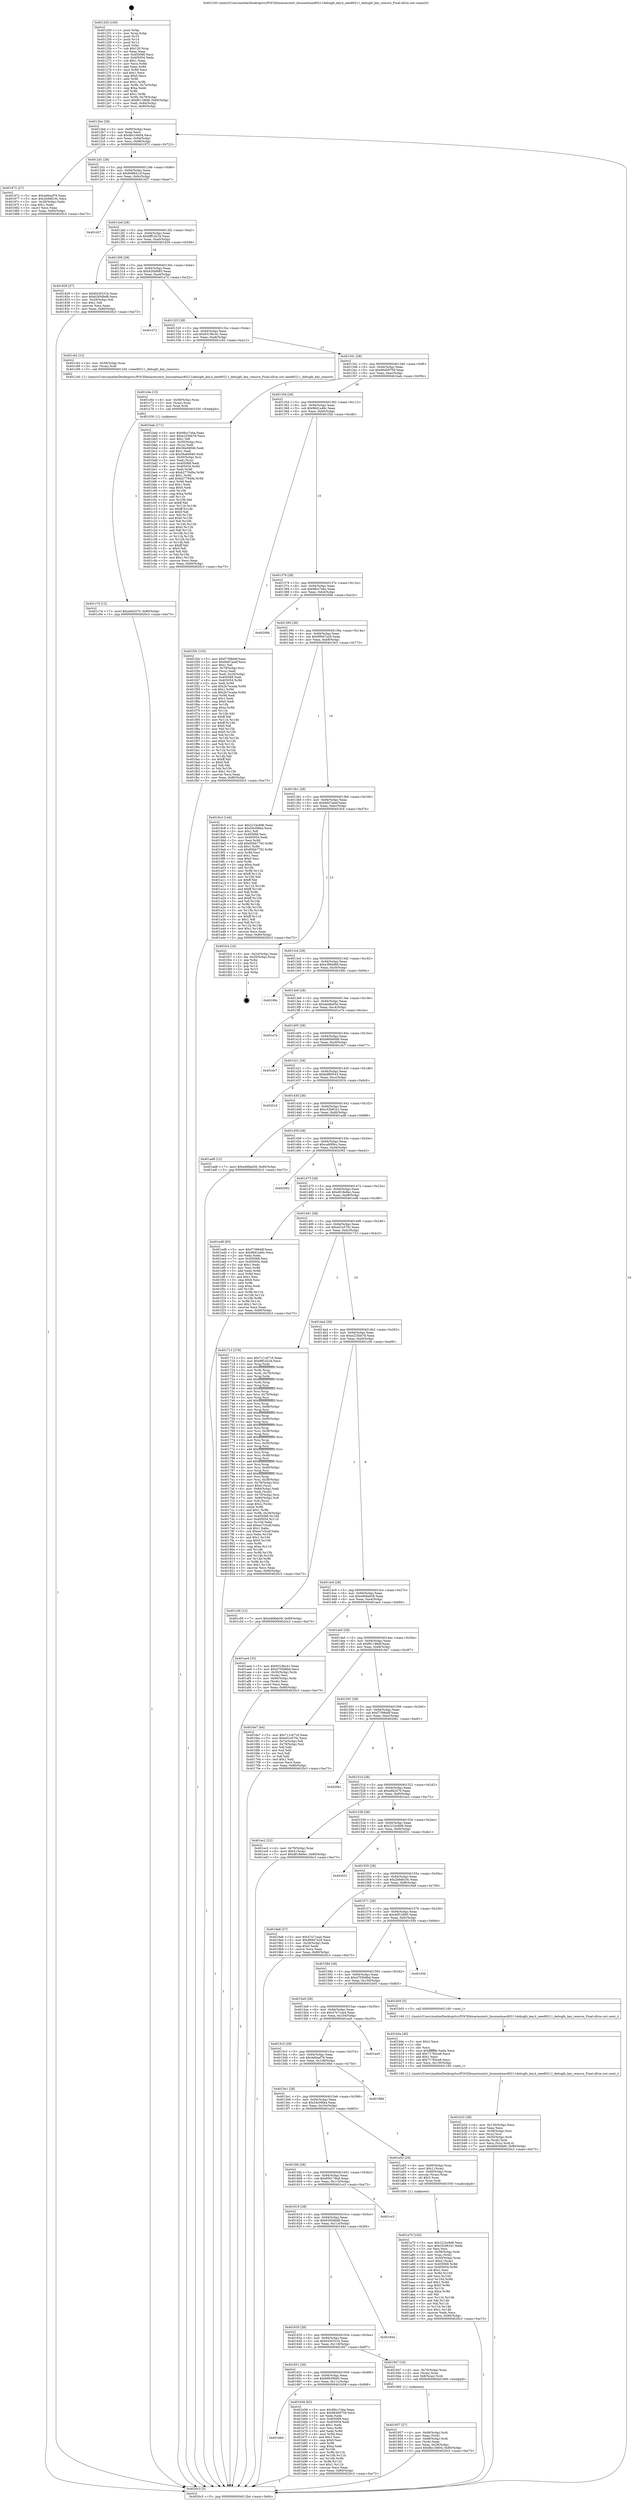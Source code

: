 digraph "0x401250" {
  label = "0x401250 (/mnt/c/Users/mathe/Desktop/tcc/POCII/binaries/extr_linuxnetmac80211debugfs_key.h_ieee80211_debugfs_key_remove_Final-ollvm.out::main(0))"
  labelloc = "t"
  node[shape=record]

  Entry [label="",width=0.3,height=0.3,shape=circle,fillcolor=black,style=filled]
  "0x4012b4" [label="{
     0x4012b4 [29]\l
     | [instrs]\l
     &nbsp;&nbsp;0x4012b4 \<+3\>: mov -0x80(%rbp),%eax\l
     &nbsp;&nbsp;0x4012b7 \<+2\>: mov %eax,%ecx\l
     &nbsp;&nbsp;0x4012b9 \<+6\>: sub $0x8bc16604,%ecx\l
     &nbsp;&nbsp;0x4012bf \<+6\>: mov %eax,-0x94(%rbp)\l
     &nbsp;&nbsp;0x4012c5 \<+6\>: mov %ecx,-0x98(%rbp)\l
     &nbsp;&nbsp;0x4012cb \<+6\>: je 0000000000401972 \<main+0x722\>\l
  }"]
  "0x401972" [label="{
     0x401972 [27]\l
     | [instrs]\l
     &nbsp;&nbsp;0x401972 \<+5\>: mov $0x4d0eaf76,%eax\l
     &nbsp;&nbsp;0x401977 \<+5\>: mov $0x2b9d619c,%ecx\l
     &nbsp;&nbsp;0x40197c \<+3\>: mov -0x28(%rbp),%edx\l
     &nbsp;&nbsp;0x40197f \<+3\>: cmp $0x1,%edx\l
     &nbsp;&nbsp;0x401982 \<+3\>: cmovl %ecx,%eax\l
     &nbsp;&nbsp;0x401985 \<+3\>: mov %eax,-0x80(%rbp)\l
     &nbsp;&nbsp;0x401988 \<+5\>: jmp 00000000004020c3 \<main+0xe73\>\l
  }"]
  "0x4012d1" [label="{
     0x4012d1 [28]\l
     | [instrs]\l
     &nbsp;&nbsp;0x4012d1 \<+5\>: jmp 00000000004012d6 \<main+0x86\>\l
     &nbsp;&nbsp;0x4012d6 \<+6\>: mov -0x94(%rbp),%eax\l
     &nbsp;&nbsp;0x4012dc \<+5\>: sub $0x8d9841cf,%eax\l
     &nbsp;&nbsp;0x4012e1 \<+6\>: mov %eax,-0x9c(%rbp)\l
     &nbsp;&nbsp;0x4012e7 \<+6\>: je 0000000000401d37 \<main+0xae7\>\l
  }"]
  Exit [label="",width=0.3,height=0.3,shape=circle,fillcolor=black,style=filled,peripheries=2]
  "0x401d37" [label="{
     0x401d37\l
  }", style=dashed]
  "0x4012ed" [label="{
     0x4012ed [28]\l
     | [instrs]\l
     &nbsp;&nbsp;0x4012ed \<+5\>: jmp 00000000004012f2 \<main+0xa2\>\l
     &nbsp;&nbsp;0x4012f2 \<+6\>: mov -0x94(%rbp),%eax\l
     &nbsp;&nbsp;0x4012f8 \<+5\>: sub $0x8ff1d234,%eax\l
     &nbsp;&nbsp;0x4012fd \<+6\>: mov %eax,-0xa0(%rbp)\l
     &nbsp;&nbsp;0x401303 \<+6\>: je 0000000000401829 \<main+0x5d9\>\l
  }"]
  "0x401c7d" [label="{
     0x401c7d [12]\l
     | [instrs]\l
     &nbsp;&nbsp;0x401c7d \<+7\>: movl $0xa9d2470,-0x80(%rbp)\l
     &nbsp;&nbsp;0x401c84 \<+5\>: jmp 00000000004020c3 \<main+0xe73\>\l
  }"]
  "0x401829" [label="{
     0x401829 [27]\l
     | [instrs]\l
     &nbsp;&nbsp;0x401829 \<+5\>: mov $0x6430331b,%eax\l
     &nbsp;&nbsp;0x40182e \<+5\>: mov $0x6285dbd8,%ecx\l
     &nbsp;&nbsp;0x401833 \<+3\>: mov -0x29(%rbp),%dl\l
     &nbsp;&nbsp;0x401836 \<+3\>: test $0x1,%dl\l
     &nbsp;&nbsp;0x401839 \<+3\>: cmovne %ecx,%eax\l
     &nbsp;&nbsp;0x40183c \<+3\>: mov %eax,-0x80(%rbp)\l
     &nbsp;&nbsp;0x40183f \<+5\>: jmp 00000000004020c3 \<main+0xe73\>\l
  }"]
  "0x401309" [label="{
     0x401309 [28]\l
     | [instrs]\l
     &nbsp;&nbsp;0x401309 \<+5\>: jmp 000000000040130e \<main+0xbe\>\l
     &nbsp;&nbsp;0x40130e \<+6\>: mov -0x94(%rbp),%eax\l
     &nbsp;&nbsp;0x401314 \<+5\>: sub $0x920bf685,%eax\l
     &nbsp;&nbsp;0x401319 \<+6\>: mov %eax,-0xa4(%rbp)\l
     &nbsp;&nbsp;0x40131f \<+6\>: je 0000000000401e72 \<main+0xc22\>\l
  }"]
  "0x401c6e" [label="{
     0x401c6e [15]\l
     | [instrs]\l
     &nbsp;&nbsp;0x401c6e \<+4\>: mov -0x58(%rbp),%rax\l
     &nbsp;&nbsp;0x401c72 \<+3\>: mov (%rax),%rax\l
     &nbsp;&nbsp;0x401c75 \<+3\>: mov %rax,%rdi\l
     &nbsp;&nbsp;0x401c78 \<+5\>: call 0000000000401030 \<free@plt\>\l
     | [calls]\l
     &nbsp;&nbsp;0x401030 \{1\} (unknown)\l
  }"]
  "0x401e72" [label="{
     0x401e72\l
  }", style=dashed]
  "0x401325" [label="{
     0x401325 [28]\l
     | [instrs]\l
     &nbsp;&nbsp;0x401325 \<+5\>: jmp 000000000040132a \<main+0xda\>\l
     &nbsp;&nbsp;0x40132a \<+6\>: mov -0x94(%rbp),%eax\l
     &nbsp;&nbsp;0x401330 \<+5\>: sub $0x9319bc41,%eax\l
     &nbsp;&nbsp;0x401335 \<+6\>: mov %eax,-0xa8(%rbp)\l
     &nbsp;&nbsp;0x40133b \<+6\>: je 0000000000401c62 \<main+0xa12\>\l
  }"]
  "0x40166d" [label="{
     0x40166d\l
  }", style=dashed]
  "0x401c62" [label="{
     0x401c62 [12]\l
     | [instrs]\l
     &nbsp;&nbsp;0x401c62 \<+4\>: mov -0x58(%rbp),%rax\l
     &nbsp;&nbsp;0x401c66 \<+3\>: mov (%rax),%rdi\l
     &nbsp;&nbsp;0x401c69 \<+5\>: call 0000000000401240 \<ieee80211_debugfs_key_remove\>\l
     | [calls]\l
     &nbsp;&nbsp;0x401240 \{1\} (/mnt/c/Users/mathe/Desktop/tcc/POCII/binaries/extr_linuxnetmac80211debugfs_key.h_ieee80211_debugfs_key_remove_Final-ollvm.out::ieee80211_debugfs_key_remove)\l
  }"]
  "0x401341" [label="{
     0x401341 [28]\l
     | [instrs]\l
     &nbsp;&nbsp;0x401341 \<+5\>: jmp 0000000000401346 \<main+0xf6\>\l
     &nbsp;&nbsp;0x401346 \<+6\>: mov -0x94(%rbp),%eax\l
     &nbsp;&nbsp;0x40134c \<+5\>: sub $0x96409759,%eax\l
     &nbsp;&nbsp;0x401351 \<+6\>: mov %eax,-0xac(%rbp)\l
     &nbsp;&nbsp;0x401357 \<+6\>: je 0000000000401bab \<main+0x95b\>\l
  }"]
  "0x401b58" [label="{
     0x401b58 [83]\l
     | [instrs]\l
     &nbsp;&nbsp;0x401b58 \<+5\>: mov $0x98cc7eba,%eax\l
     &nbsp;&nbsp;0x401b5d \<+5\>: mov $0x96409759,%ecx\l
     &nbsp;&nbsp;0x401b62 \<+2\>: xor %edx,%edx\l
     &nbsp;&nbsp;0x401b64 \<+7\>: mov 0x405068,%esi\l
     &nbsp;&nbsp;0x401b6b \<+7\>: mov 0x405054,%edi\l
     &nbsp;&nbsp;0x401b72 \<+3\>: sub $0x1,%edx\l
     &nbsp;&nbsp;0x401b75 \<+3\>: mov %esi,%r8d\l
     &nbsp;&nbsp;0x401b78 \<+3\>: add %edx,%r8d\l
     &nbsp;&nbsp;0x401b7b \<+4\>: imul %r8d,%esi\l
     &nbsp;&nbsp;0x401b7f \<+3\>: and $0x1,%esi\l
     &nbsp;&nbsp;0x401b82 \<+3\>: cmp $0x0,%esi\l
     &nbsp;&nbsp;0x401b85 \<+4\>: sete %r9b\l
     &nbsp;&nbsp;0x401b89 \<+3\>: cmp $0xa,%edi\l
     &nbsp;&nbsp;0x401b8c \<+4\>: setl %r10b\l
     &nbsp;&nbsp;0x401b90 \<+3\>: mov %r9b,%r11b\l
     &nbsp;&nbsp;0x401b93 \<+3\>: and %r10b,%r11b\l
     &nbsp;&nbsp;0x401b96 \<+3\>: xor %r10b,%r9b\l
     &nbsp;&nbsp;0x401b99 \<+3\>: or %r9b,%r11b\l
     &nbsp;&nbsp;0x401b9c \<+4\>: test $0x1,%r11b\l
     &nbsp;&nbsp;0x401ba0 \<+3\>: cmovne %ecx,%eax\l
     &nbsp;&nbsp;0x401ba3 \<+3\>: mov %eax,-0x80(%rbp)\l
     &nbsp;&nbsp;0x401ba6 \<+5\>: jmp 00000000004020c3 \<main+0xe73\>\l
  }"]
  "0x401bab" [label="{
     0x401bab [171]\l
     | [instrs]\l
     &nbsp;&nbsp;0x401bab \<+5\>: mov $0x98cc7eba,%eax\l
     &nbsp;&nbsp;0x401bb0 \<+5\>: mov $0xe225bb78,%ecx\l
     &nbsp;&nbsp;0x401bb5 \<+2\>: mov $0x1,%dl\l
     &nbsp;&nbsp;0x401bb7 \<+4\>: mov -0x50(%rbp),%rsi\l
     &nbsp;&nbsp;0x401bbb \<+2\>: mov (%rsi),%edi\l
     &nbsp;&nbsp;0x401bbd \<+6\>: add $0x36a94946,%edi\l
     &nbsp;&nbsp;0x401bc3 \<+3\>: add $0x1,%edi\l
     &nbsp;&nbsp;0x401bc6 \<+6\>: sub $0x36a94946,%edi\l
     &nbsp;&nbsp;0x401bcc \<+4\>: mov -0x50(%rbp),%rsi\l
     &nbsp;&nbsp;0x401bd0 \<+2\>: mov %edi,(%rsi)\l
     &nbsp;&nbsp;0x401bd2 \<+7\>: mov 0x405068,%edi\l
     &nbsp;&nbsp;0x401bd9 \<+8\>: mov 0x405054,%r8d\l
     &nbsp;&nbsp;0x401be1 \<+3\>: mov %edi,%r9d\l
     &nbsp;&nbsp;0x401be4 \<+7\>: sub $0xb277849a,%r9d\l
     &nbsp;&nbsp;0x401beb \<+4\>: sub $0x1,%r9d\l
     &nbsp;&nbsp;0x401bef \<+7\>: add $0xb277849a,%r9d\l
     &nbsp;&nbsp;0x401bf6 \<+4\>: imul %r9d,%edi\l
     &nbsp;&nbsp;0x401bfa \<+3\>: and $0x1,%edi\l
     &nbsp;&nbsp;0x401bfd \<+3\>: cmp $0x0,%edi\l
     &nbsp;&nbsp;0x401c00 \<+4\>: sete %r10b\l
     &nbsp;&nbsp;0x401c04 \<+4\>: cmp $0xa,%r8d\l
     &nbsp;&nbsp;0x401c08 \<+4\>: setl %r11b\l
     &nbsp;&nbsp;0x401c0c \<+3\>: mov %r10b,%bl\l
     &nbsp;&nbsp;0x401c0f \<+3\>: xor $0xff,%bl\l
     &nbsp;&nbsp;0x401c12 \<+3\>: mov %r11b,%r14b\l
     &nbsp;&nbsp;0x401c15 \<+4\>: xor $0xff,%r14b\l
     &nbsp;&nbsp;0x401c19 \<+3\>: xor $0x0,%dl\l
     &nbsp;&nbsp;0x401c1c \<+3\>: mov %bl,%r15b\l
     &nbsp;&nbsp;0x401c1f \<+4\>: and $0x0,%r15b\l
     &nbsp;&nbsp;0x401c23 \<+3\>: and %dl,%r10b\l
     &nbsp;&nbsp;0x401c26 \<+3\>: mov %r14b,%r12b\l
     &nbsp;&nbsp;0x401c29 \<+4\>: and $0x0,%r12b\l
     &nbsp;&nbsp;0x401c2d \<+3\>: and %dl,%r11b\l
     &nbsp;&nbsp;0x401c30 \<+3\>: or %r10b,%r15b\l
     &nbsp;&nbsp;0x401c33 \<+3\>: or %r11b,%r12b\l
     &nbsp;&nbsp;0x401c36 \<+3\>: xor %r12b,%r15b\l
     &nbsp;&nbsp;0x401c39 \<+3\>: or %r14b,%bl\l
     &nbsp;&nbsp;0x401c3c \<+3\>: xor $0xff,%bl\l
     &nbsp;&nbsp;0x401c3f \<+3\>: or $0x0,%dl\l
     &nbsp;&nbsp;0x401c42 \<+2\>: and %dl,%bl\l
     &nbsp;&nbsp;0x401c44 \<+3\>: or %bl,%r15b\l
     &nbsp;&nbsp;0x401c47 \<+4\>: test $0x1,%r15b\l
     &nbsp;&nbsp;0x401c4b \<+3\>: cmovne %ecx,%eax\l
     &nbsp;&nbsp;0x401c4e \<+3\>: mov %eax,-0x80(%rbp)\l
     &nbsp;&nbsp;0x401c51 \<+5\>: jmp 00000000004020c3 \<main+0xe73\>\l
  }"]
  "0x40135d" [label="{
     0x40135d [28]\l
     | [instrs]\l
     &nbsp;&nbsp;0x40135d \<+5\>: jmp 0000000000401362 \<main+0x112\>\l
     &nbsp;&nbsp;0x401362 \<+6\>: mov -0x94(%rbp),%eax\l
     &nbsp;&nbsp;0x401368 \<+5\>: sub $0x96d1a46c,%eax\l
     &nbsp;&nbsp;0x40136d \<+6\>: mov %eax,-0xb0(%rbp)\l
     &nbsp;&nbsp;0x401373 \<+6\>: je 0000000000401f2b \<main+0xcdb\>\l
  }"]
  "0x401b32" [label="{
     0x401b32 [38]\l
     | [instrs]\l
     &nbsp;&nbsp;0x401b32 \<+6\>: mov -0x130(%rbp),%ecx\l
     &nbsp;&nbsp;0x401b38 \<+3\>: imul %eax,%ecx\l
     &nbsp;&nbsp;0x401b3b \<+4\>: mov -0x58(%rbp),%rsi\l
     &nbsp;&nbsp;0x401b3f \<+3\>: mov (%rsi),%rsi\l
     &nbsp;&nbsp;0x401b42 \<+4\>: mov -0x50(%rbp),%rdi\l
     &nbsp;&nbsp;0x401b46 \<+3\>: movslq (%rdi),%rdi\l
     &nbsp;&nbsp;0x401b49 \<+3\>: mov %ecx,(%rsi,%rdi,4)\l
     &nbsp;&nbsp;0x401b4c \<+7\>: movl $0x666306d0,-0x80(%rbp)\l
     &nbsp;&nbsp;0x401b53 \<+5\>: jmp 00000000004020c3 \<main+0xe73\>\l
  }"]
  "0x401f2b" [label="{
     0x401f2b [153]\l
     | [instrs]\l
     &nbsp;&nbsp;0x401f2b \<+5\>: mov $0xf7398ddf,%eax\l
     &nbsp;&nbsp;0x401f30 \<+5\>: mov $0x9dd7aeef,%ecx\l
     &nbsp;&nbsp;0x401f35 \<+2\>: mov $0x1,%dl\l
     &nbsp;&nbsp;0x401f37 \<+4\>: mov -0x78(%rbp),%rsi\l
     &nbsp;&nbsp;0x401f3b \<+2\>: mov (%rsi),%edi\l
     &nbsp;&nbsp;0x401f3d \<+3\>: mov %edi,-0x24(%rbp)\l
     &nbsp;&nbsp;0x401f40 \<+7\>: mov 0x405068,%edi\l
     &nbsp;&nbsp;0x401f47 \<+8\>: mov 0x405054,%r8d\l
     &nbsp;&nbsp;0x401f4f \<+3\>: mov %edi,%r9d\l
     &nbsp;&nbsp;0x401f52 \<+7\>: add $0x2b7ecada,%r9d\l
     &nbsp;&nbsp;0x401f59 \<+4\>: sub $0x1,%r9d\l
     &nbsp;&nbsp;0x401f5d \<+7\>: sub $0x2b7ecada,%r9d\l
     &nbsp;&nbsp;0x401f64 \<+4\>: imul %r9d,%edi\l
     &nbsp;&nbsp;0x401f68 \<+3\>: and $0x1,%edi\l
     &nbsp;&nbsp;0x401f6b \<+3\>: cmp $0x0,%edi\l
     &nbsp;&nbsp;0x401f6e \<+4\>: sete %r10b\l
     &nbsp;&nbsp;0x401f72 \<+4\>: cmp $0xa,%r8d\l
     &nbsp;&nbsp;0x401f76 \<+4\>: setl %r11b\l
     &nbsp;&nbsp;0x401f7a \<+3\>: mov %r10b,%bl\l
     &nbsp;&nbsp;0x401f7d \<+3\>: xor $0xff,%bl\l
     &nbsp;&nbsp;0x401f80 \<+3\>: mov %r11b,%r14b\l
     &nbsp;&nbsp;0x401f83 \<+4\>: xor $0xff,%r14b\l
     &nbsp;&nbsp;0x401f87 \<+3\>: xor $0x0,%dl\l
     &nbsp;&nbsp;0x401f8a \<+3\>: mov %bl,%r15b\l
     &nbsp;&nbsp;0x401f8d \<+4\>: and $0x0,%r15b\l
     &nbsp;&nbsp;0x401f91 \<+3\>: and %dl,%r10b\l
     &nbsp;&nbsp;0x401f94 \<+3\>: mov %r14b,%r12b\l
     &nbsp;&nbsp;0x401f97 \<+4\>: and $0x0,%r12b\l
     &nbsp;&nbsp;0x401f9b \<+3\>: and %dl,%r11b\l
     &nbsp;&nbsp;0x401f9e \<+3\>: or %r10b,%r15b\l
     &nbsp;&nbsp;0x401fa1 \<+3\>: or %r11b,%r12b\l
     &nbsp;&nbsp;0x401fa4 \<+3\>: xor %r12b,%r15b\l
     &nbsp;&nbsp;0x401fa7 \<+3\>: or %r14b,%bl\l
     &nbsp;&nbsp;0x401faa \<+3\>: xor $0xff,%bl\l
     &nbsp;&nbsp;0x401fad \<+3\>: or $0x0,%dl\l
     &nbsp;&nbsp;0x401fb0 \<+2\>: and %dl,%bl\l
     &nbsp;&nbsp;0x401fb2 \<+3\>: or %bl,%r15b\l
     &nbsp;&nbsp;0x401fb5 \<+4\>: test $0x1,%r15b\l
     &nbsp;&nbsp;0x401fb9 \<+3\>: cmovne %ecx,%eax\l
     &nbsp;&nbsp;0x401fbc \<+3\>: mov %eax,-0x80(%rbp)\l
     &nbsp;&nbsp;0x401fbf \<+5\>: jmp 00000000004020c3 \<main+0xe73\>\l
  }"]
  "0x401379" [label="{
     0x401379 [28]\l
     | [instrs]\l
     &nbsp;&nbsp;0x401379 \<+5\>: jmp 000000000040137e \<main+0x12e\>\l
     &nbsp;&nbsp;0x40137e \<+6\>: mov -0x94(%rbp),%eax\l
     &nbsp;&nbsp;0x401384 \<+5\>: sub $0x98cc7eba,%eax\l
     &nbsp;&nbsp;0x401389 \<+6\>: mov %eax,-0xb4(%rbp)\l
     &nbsp;&nbsp;0x40138f \<+6\>: je 000000000040206b \<main+0xe1b\>\l
  }"]
  "0x401b0a" [label="{
     0x401b0a [40]\l
     | [instrs]\l
     &nbsp;&nbsp;0x401b0a \<+5\>: mov $0x2,%ecx\l
     &nbsp;&nbsp;0x401b0f \<+1\>: cltd\l
     &nbsp;&nbsp;0x401b10 \<+2\>: idiv %ecx\l
     &nbsp;&nbsp;0x401b12 \<+6\>: imul $0xfffffffe,%edx,%ecx\l
     &nbsp;&nbsp;0x401b18 \<+6\>: add $0x71783ce8,%ecx\l
     &nbsp;&nbsp;0x401b1e \<+3\>: add $0x1,%ecx\l
     &nbsp;&nbsp;0x401b21 \<+6\>: sub $0x71783ce8,%ecx\l
     &nbsp;&nbsp;0x401b27 \<+6\>: mov %ecx,-0x130(%rbp)\l
     &nbsp;&nbsp;0x401b2d \<+5\>: call 0000000000401160 \<next_i\>\l
     | [calls]\l
     &nbsp;&nbsp;0x401160 \{1\} (/mnt/c/Users/mathe/Desktop/tcc/POCII/binaries/extr_linuxnetmac80211debugfs_key.h_ieee80211_debugfs_key_remove_Final-ollvm.out::next_i)\l
  }"]
  "0x40206b" [label="{
     0x40206b\l
  }", style=dashed]
  "0x401395" [label="{
     0x401395 [28]\l
     | [instrs]\l
     &nbsp;&nbsp;0x401395 \<+5\>: jmp 000000000040139a \<main+0x14a\>\l
     &nbsp;&nbsp;0x40139a \<+6\>: mov -0x94(%rbp),%eax\l
     &nbsp;&nbsp;0x4013a0 \<+5\>: sub $0x99947a29,%eax\l
     &nbsp;&nbsp;0x4013a5 \<+6\>: mov %eax,-0xb8(%rbp)\l
     &nbsp;&nbsp;0x4013ab \<+6\>: je 00000000004019c3 \<main+0x773\>\l
  }"]
  "0x401a70" [label="{
     0x401a70 [104]\l
     | [instrs]\l
     &nbsp;&nbsp;0x401a70 \<+5\>: mov $0x221bc8d6,%ecx\l
     &nbsp;&nbsp;0x401a75 \<+5\>: mov $0xc52b81b1,%edx\l
     &nbsp;&nbsp;0x401a7a \<+2\>: xor %esi,%esi\l
     &nbsp;&nbsp;0x401a7c \<+4\>: mov -0x58(%rbp),%rdi\l
     &nbsp;&nbsp;0x401a80 \<+3\>: mov %rax,(%rdi)\l
     &nbsp;&nbsp;0x401a83 \<+4\>: mov -0x50(%rbp),%rax\l
     &nbsp;&nbsp;0x401a87 \<+6\>: movl $0x0,(%rax)\l
     &nbsp;&nbsp;0x401a8d \<+8\>: mov 0x405068,%r8d\l
     &nbsp;&nbsp;0x401a95 \<+8\>: mov 0x405054,%r9d\l
     &nbsp;&nbsp;0x401a9d \<+3\>: sub $0x1,%esi\l
     &nbsp;&nbsp;0x401aa0 \<+3\>: mov %r8d,%r10d\l
     &nbsp;&nbsp;0x401aa3 \<+3\>: add %esi,%r10d\l
     &nbsp;&nbsp;0x401aa6 \<+4\>: imul %r10d,%r8d\l
     &nbsp;&nbsp;0x401aaa \<+4\>: and $0x1,%r8d\l
     &nbsp;&nbsp;0x401aae \<+4\>: cmp $0x0,%r8d\l
     &nbsp;&nbsp;0x401ab2 \<+4\>: sete %r11b\l
     &nbsp;&nbsp;0x401ab6 \<+4\>: cmp $0xa,%r9d\l
     &nbsp;&nbsp;0x401aba \<+3\>: setl %bl\l
     &nbsp;&nbsp;0x401abd \<+3\>: mov %r11b,%r14b\l
     &nbsp;&nbsp;0x401ac0 \<+3\>: and %bl,%r14b\l
     &nbsp;&nbsp;0x401ac3 \<+3\>: xor %bl,%r11b\l
     &nbsp;&nbsp;0x401ac6 \<+3\>: or %r11b,%r14b\l
     &nbsp;&nbsp;0x401ac9 \<+4\>: test $0x1,%r14b\l
     &nbsp;&nbsp;0x401acd \<+3\>: cmovne %edx,%ecx\l
     &nbsp;&nbsp;0x401ad0 \<+3\>: mov %ecx,-0x80(%rbp)\l
     &nbsp;&nbsp;0x401ad3 \<+5\>: jmp 00000000004020c3 \<main+0xe73\>\l
  }"]
  "0x4019c3" [label="{
     0x4019c3 [144]\l
     | [instrs]\l
     &nbsp;&nbsp;0x4019c3 \<+5\>: mov $0x221bc8d6,%eax\l
     &nbsp;&nbsp;0x4019c8 \<+5\>: mov $0x54c09fa4,%ecx\l
     &nbsp;&nbsp;0x4019cd \<+2\>: mov $0x1,%dl\l
     &nbsp;&nbsp;0x4019cf \<+7\>: mov 0x405068,%esi\l
     &nbsp;&nbsp;0x4019d6 \<+7\>: mov 0x405054,%edi\l
     &nbsp;&nbsp;0x4019dd \<+3\>: mov %esi,%r8d\l
     &nbsp;&nbsp;0x4019e0 \<+7\>: add $0x85bb7792,%r8d\l
     &nbsp;&nbsp;0x4019e7 \<+4\>: sub $0x1,%r8d\l
     &nbsp;&nbsp;0x4019eb \<+7\>: sub $0x85bb7792,%r8d\l
     &nbsp;&nbsp;0x4019f2 \<+4\>: imul %r8d,%esi\l
     &nbsp;&nbsp;0x4019f6 \<+3\>: and $0x1,%esi\l
     &nbsp;&nbsp;0x4019f9 \<+3\>: cmp $0x0,%esi\l
     &nbsp;&nbsp;0x4019fc \<+4\>: sete %r9b\l
     &nbsp;&nbsp;0x401a00 \<+3\>: cmp $0xa,%edi\l
     &nbsp;&nbsp;0x401a03 \<+4\>: setl %r10b\l
     &nbsp;&nbsp;0x401a07 \<+3\>: mov %r9b,%r11b\l
     &nbsp;&nbsp;0x401a0a \<+4\>: xor $0xff,%r11b\l
     &nbsp;&nbsp;0x401a0e \<+3\>: mov %r10b,%bl\l
     &nbsp;&nbsp;0x401a11 \<+3\>: xor $0xff,%bl\l
     &nbsp;&nbsp;0x401a14 \<+3\>: xor $0x1,%dl\l
     &nbsp;&nbsp;0x401a17 \<+3\>: mov %r11b,%r14b\l
     &nbsp;&nbsp;0x401a1a \<+4\>: and $0xff,%r14b\l
     &nbsp;&nbsp;0x401a1e \<+3\>: and %dl,%r9b\l
     &nbsp;&nbsp;0x401a21 \<+3\>: mov %bl,%r15b\l
     &nbsp;&nbsp;0x401a24 \<+4\>: and $0xff,%r15b\l
     &nbsp;&nbsp;0x401a28 \<+3\>: and %dl,%r10b\l
     &nbsp;&nbsp;0x401a2b \<+3\>: or %r9b,%r14b\l
     &nbsp;&nbsp;0x401a2e \<+3\>: or %r10b,%r15b\l
     &nbsp;&nbsp;0x401a31 \<+3\>: xor %r15b,%r14b\l
     &nbsp;&nbsp;0x401a34 \<+3\>: or %bl,%r11b\l
     &nbsp;&nbsp;0x401a37 \<+4\>: xor $0xff,%r11b\l
     &nbsp;&nbsp;0x401a3b \<+3\>: or $0x1,%dl\l
     &nbsp;&nbsp;0x401a3e \<+3\>: and %dl,%r11b\l
     &nbsp;&nbsp;0x401a41 \<+3\>: or %r11b,%r14b\l
     &nbsp;&nbsp;0x401a44 \<+4\>: test $0x1,%r14b\l
     &nbsp;&nbsp;0x401a48 \<+3\>: cmovne %ecx,%eax\l
     &nbsp;&nbsp;0x401a4b \<+3\>: mov %eax,-0x80(%rbp)\l
     &nbsp;&nbsp;0x401a4e \<+5\>: jmp 00000000004020c3 \<main+0xe73\>\l
  }"]
  "0x4013b1" [label="{
     0x4013b1 [28]\l
     | [instrs]\l
     &nbsp;&nbsp;0x4013b1 \<+5\>: jmp 00000000004013b6 \<main+0x166\>\l
     &nbsp;&nbsp;0x4013b6 \<+6\>: mov -0x94(%rbp),%eax\l
     &nbsp;&nbsp;0x4013bc \<+5\>: sub $0x9dd7aeef,%eax\l
     &nbsp;&nbsp;0x4013c1 \<+6\>: mov %eax,-0xbc(%rbp)\l
     &nbsp;&nbsp;0x4013c7 \<+6\>: je 0000000000401fc4 \<main+0xd74\>\l
  }"]
  "0x401957" [label="{
     0x401957 [27]\l
     | [instrs]\l
     &nbsp;&nbsp;0x401957 \<+4\>: mov -0x68(%rbp),%rdi\l
     &nbsp;&nbsp;0x40195b \<+2\>: mov %eax,(%rdi)\l
     &nbsp;&nbsp;0x40195d \<+4\>: mov -0x68(%rbp),%rdi\l
     &nbsp;&nbsp;0x401961 \<+2\>: mov (%rdi),%eax\l
     &nbsp;&nbsp;0x401963 \<+3\>: mov %eax,-0x28(%rbp)\l
     &nbsp;&nbsp;0x401966 \<+7\>: movl $0x8bc16604,-0x80(%rbp)\l
     &nbsp;&nbsp;0x40196d \<+5\>: jmp 00000000004020c3 \<main+0xe73\>\l
  }"]
  "0x401fc4" [label="{
     0x401fc4 [16]\l
     | [instrs]\l
     &nbsp;&nbsp;0x401fc4 \<+3\>: mov -0x24(%rbp),%eax\l
     &nbsp;&nbsp;0x401fc7 \<+4\>: lea -0x20(%rbp),%rsp\l
     &nbsp;&nbsp;0x401fcb \<+1\>: pop %rbx\l
     &nbsp;&nbsp;0x401fcc \<+2\>: pop %r12\l
     &nbsp;&nbsp;0x401fce \<+2\>: pop %r14\l
     &nbsp;&nbsp;0x401fd0 \<+2\>: pop %r15\l
     &nbsp;&nbsp;0x401fd2 \<+1\>: pop %rbp\l
     &nbsp;&nbsp;0x401fd3 \<+1\>: ret\l
  }"]
  "0x4013cd" [label="{
     0x4013cd [28]\l
     | [instrs]\l
     &nbsp;&nbsp;0x4013cd \<+5\>: jmp 00000000004013d2 \<main+0x182\>\l
     &nbsp;&nbsp;0x4013d2 \<+6\>: mov -0x94(%rbp),%eax\l
     &nbsp;&nbsp;0x4013d8 \<+5\>: sub $0xa3f94d68,%eax\l
     &nbsp;&nbsp;0x4013dd \<+6\>: mov %eax,-0xc0(%rbp)\l
     &nbsp;&nbsp;0x4013e3 \<+6\>: je 000000000040189c \<main+0x64c\>\l
  }"]
  "0x401651" [label="{
     0x401651 [28]\l
     | [instrs]\l
     &nbsp;&nbsp;0x401651 \<+5\>: jmp 0000000000401656 \<main+0x406\>\l
     &nbsp;&nbsp;0x401656 \<+6\>: mov -0x94(%rbp),%eax\l
     &nbsp;&nbsp;0x40165c \<+5\>: sub $0x666306d0,%eax\l
     &nbsp;&nbsp;0x401661 \<+6\>: mov %eax,-0x11c(%rbp)\l
     &nbsp;&nbsp;0x401667 \<+6\>: je 0000000000401b58 \<main+0x908\>\l
  }"]
  "0x40189c" [label="{
     0x40189c\l
  }", style=dashed]
  "0x4013e9" [label="{
     0x4013e9 [28]\l
     | [instrs]\l
     &nbsp;&nbsp;0x4013e9 \<+5\>: jmp 00000000004013ee \<main+0x19e\>\l
     &nbsp;&nbsp;0x4013ee \<+6\>: mov -0x94(%rbp),%eax\l
     &nbsp;&nbsp;0x4013f4 \<+5\>: sub $0xabe8a05e,%eax\l
     &nbsp;&nbsp;0x4013f9 \<+6\>: mov %eax,-0xc4(%rbp)\l
     &nbsp;&nbsp;0x4013ff \<+6\>: je 0000000000401e7e \<main+0xc2e\>\l
  }"]
  "0x401947" [label="{
     0x401947 [16]\l
     | [instrs]\l
     &nbsp;&nbsp;0x401947 \<+4\>: mov -0x70(%rbp),%rax\l
     &nbsp;&nbsp;0x40194b \<+3\>: mov (%rax),%rax\l
     &nbsp;&nbsp;0x40194e \<+4\>: mov 0x8(%rax),%rdi\l
     &nbsp;&nbsp;0x401952 \<+5\>: call 0000000000401060 \<atoi@plt\>\l
     | [calls]\l
     &nbsp;&nbsp;0x401060 \{1\} (unknown)\l
  }"]
  "0x401e7e" [label="{
     0x401e7e\l
  }", style=dashed]
  "0x401405" [label="{
     0x401405 [28]\l
     | [instrs]\l
     &nbsp;&nbsp;0x401405 \<+5\>: jmp 000000000040140a \<main+0x1ba\>\l
     &nbsp;&nbsp;0x40140a \<+6\>: mov -0x94(%rbp),%eax\l
     &nbsp;&nbsp;0x401410 \<+5\>: sub $0xb66b60d9,%eax\l
     &nbsp;&nbsp;0x401415 \<+6\>: mov %eax,-0xc8(%rbp)\l
     &nbsp;&nbsp;0x40141b \<+6\>: je 0000000000401dc7 \<main+0xb77\>\l
  }"]
  "0x401635" [label="{
     0x401635 [28]\l
     | [instrs]\l
     &nbsp;&nbsp;0x401635 \<+5\>: jmp 000000000040163a \<main+0x3ea\>\l
     &nbsp;&nbsp;0x40163a \<+6\>: mov -0x94(%rbp),%eax\l
     &nbsp;&nbsp;0x401640 \<+5\>: sub $0x6430331b,%eax\l
     &nbsp;&nbsp;0x401645 \<+6\>: mov %eax,-0x118(%rbp)\l
     &nbsp;&nbsp;0x40164b \<+6\>: je 0000000000401947 \<main+0x6f7\>\l
  }"]
  "0x401dc7" [label="{
     0x401dc7\l
  }", style=dashed]
  "0x401421" [label="{
     0x401421 [28]\l
     | [instrs]\l
     &nbsp;&nbsp;0x401421 \<+5\>: jmp 0000000000401426 \<main+0x1d6\>\l
     &nbsp;&nbsp;0x401426 \<+6\>: mov -0x94(%rbp),%eax\l
     &nbsp;&nbsp;0x40142c \<+5\>: sub $0xbdf80543,%eax\l
     &nbsp;&nbsp;0x401431 \<+6\>: mov %eax,-0xcc(%rbp)\l
     &nbsp;&nbsp;0x401437 \<+6\>: je 0000000000402016 \<main+0xdc6\>\l
  }"]
  "0x401844" [label="{
     0x401844\l
  }", style=dashed]
  "0x402016" [label="{
     0x402016\l
  }", style=dashed]
  "0x40143d" [label="{
     0x40143d [28]\l
     | [instrs]\l
     &nbsp;&nbsp;0x40143d \<+5\>: jmp 0000000000401442 \<main+0x1f2\>\l
     &nbsp;&nbsp;0x401442 \<+6\>: mov -0x94(%rbp),%eax\l
     &nbsp;&nbsp;0x401448 \<+5\>: sub $0xc52b81b1,%eax\l
     &nbsp;&nbsp;0x40144d \<+6\>: mov %eax,-0xd0(%rbp)\l
     &nbsp;&nbsp;0x401453 \<+6\>: je 0000000000401ad8 \<main+0x888\>\l
  }"]
  "0x401619" [label="{
     0x401619 [28]\l
     | [instrs]\l
     &nbsp;&nbsp;0x401619 \<+5\>: jmp 000000000040161e \<main+0x3ce\>\l
     &nbsp;&nbsp;0x40161e \<+6\>: mov -0x94(%rbp),%eax\l
     &nbsp;&nbsp;0x401624 \<+5\>: sub $0x6285dbd8,%eax\l
     &nbsp;&nbsp;0x401629 \<+6\>: mov %eax,-0x114(%rbp)\l
     &nbsp;&nbsp;0x40162f \<+6\>: je 0000000000401844 \<main+0x5f4\>\l
  }"]
  "0x401ad8" [label="{
     0x401ad8 [12]\l
     | [instrs]\l
     &nbsp;&nbsp;0x401ad8 \<+7\>: movl $0xe468ab58,-0x80(%rbp)\l
     &nbsp;&nbsp;0x401adf \<+5\>: jmp 00000000004020c3 \<main+0xe73\>\l
  }"]
  "0x401459" [label="{
     0x401459 [28]\l
     | [instrs]\l
     &nbsp;&nbsp;0x401459 \<+5\>: jmp 000000000040145e \<main+0x20e\>\l
     &nbsp;&nbsp;0x40145e \<+6\>: mov -0x94(%rbp),%eax\l
     &nbsp;&nbsp;0x401464 \<+5\>: sub $0xca90f9cc,%eax\l
     &nbsp;&nbsp;0x401469 \<+6\>: mov %eax,-0xd4(%rbp)\l
     &nbsp;&nbsp;0x40146f \<+6\>: je 0000000000402092 \<main+0xe42\>\l
  }"]
  "0x401cc3" [label="{
     0x401cc3\l
  }", style=dashed]
  "0x402092" [label="{
     0x402092\l
  }", style=dashed]
  "0x401475" [label="{
     0x401475 [28]\l
     | [instrs]\l
     &nbsp;&nbsp;0x401475 \<+5\>: jmp 000000000040147a \<main+0x22a\>\l
     &nbsp;&nbsp;0x40147a \<+6\>: mov -0x94(%rbp),%eax\l
     &nbsp;&nbsp;0x401480 \<+5\>: sub $0xd618e9ec,%eax\l
     &nbsp;&nbsp;0x401485 \<+6\>: mov %eax,-0xd8(%rbp)\l
     &nbsp;&nbsp;0x40148b \<+6\>: je 0000000000401ed8 \<main+0xc88\>\l
  }"]
  "0x4015fd" [label="{
     0x4015fd [28]\l
     | [instrs]\l
     &nbsp;&nbsp;0x4015fd \<+5\>: jmp 0000000000401602 \<main+0x3b2\>\l
     &nbsp;&nbsp;0x401602 \<+6\>: mov -0x94(%rbp),%eax\l
     &nbsp;&nbsp;0x401608 \<+5\>: sub $0x600179a8,%eax\l
     &nbsp;&nbsp;0x40160d \<+6\>: mov %eax,-0x110(%rbp)\l
     &nbsp;&nbsp;0x401613 \<+6\>: je 0000000000401cc3 \<main+0xa73\>\l
  }"]
  "0x401ed8" [label="{
     0x401ed8 [83]\l
     | [instrs]\l
     &nbsp;&nbsp;0x401ed8 \<+5\>: mov $0xf7398ddf,%eax\l
     &nbsp;&nbsp;0x401edd \<+5\>: mov $0x96d1a46c,%ecx\l
     &nbsp;&nbsp;0x401ee2 \<+2\>: xor %edx,%edx\l
     &nbsp;&nbsp;0x401ee4 \<+7\>: mov 0x405068,%esi\l
     &nbsp;&nbsp;0x401eeb \<+7\>: mov 0x405054,%edi\l
     &nbsp;&nbsp;0x401ef2 \<+3\>: sub $0x1,%edx\l
     &nbsp;&nbsp;0x401ef5 \<+3\>: mov %esi,%r8d\l
     &nbsp;&nbsp;0x401ef8 \<+3\>: add %edx,%r8d\l
     &nbsp;&nbsp;0x401efb \<+4\>: imul %r8d,%esi\l
     &nbsp;&nbsp;0x401eff \<+3\>: and $0x1,%esi\l
     &nbsp;&nbsp;0x401f02 \<+3\>: cmp $0x0,%esi\l
     &nbsp;&nbsp;0x401f05 \<+4\>: sete %r9b\l
     &nbsp;&nbsp;0x401f09 \<+3\>: cmp $0xa,%edi\l
     &nbsp;&nbsp;0x401f0c \<+4\>: setl %r10b\l
     &nbsp;&nbsp;0x401f10 \<+3\>: mov %r9b,%r11b\l
     &nbsp;&nbsp;0x401f13 \<+3\>: and %r10b,%r11b\l
     &nbsp;&nbsp;0x401f16 \<+3\>: xor %r10b,%r9b\l
     &nbsp;&nbsp;0x401f19 \<+3\>: or %r9b,%r11b\l
     &nbsp;&nbsp;0x401f1c \<+4\>: test $0x1,%r11b\l
     &nbsp;&nbsp;0x401f20 \<+3\>: cmovne %ecx,%eax\l
     &nbsp;&nbsp;0x401f23 \<+3\>: mov %eax,-0x80(%rbp)\l
     &nbsp;&nbsp;0x401f26 \<+5\>: jmp 00000000004020c3 \<main+0xe73\>\l
  }"]
  "0x401491" [label="{
     0x401491 [28]\l
     | [instrs]\l
     &nbsp;&nbsp;0x401491 \<+5\>: jmp 0000000000401496 \<main+0x246\>\l
     &nbsp;&nbsp;0x401496 \<+6\>: mov -0x94(%rbp),%eax\l
     &nbsp;&nbsp;0x40149c \<+5\>: sub $0xe01e570c,%eax\l
     &nbsp;&nbsp;0x4014a1 \<+6\>: mov %eax,-0xdc(%rbp)\l
     &nbsp;&nbsp;0x4014a7 \<+6\>: je 0000000000401713 \<main+0x4c3\>\l
  }"]
  "0x401a53" [label="{
     0x401a53 [29]\l
     | [instrs]\l
     &nbsp;&nbsp;0x401a53 \<+4\>: mov -0x60(%rbp),%rax\l
     &nbsp;&nbsp;0x401a57 \<+6\>: movl $0x1,(%rax)\l
     &nbsp;&nbsp;0x401a5d \<+4\>: mov -0x60(%rbp),%rax\l
     &nbsp;&nbsp;0x401a61 \<+3\>: movslq (%rax),%rax\l
     &nbsp;&nbsp;0x401a64 \<+4\>: shl $0x2,%rax\l
     &nbsp;&nbsp;0x401a68 \<+3\>: mov %rax,%rdi\l
     &nbsp;&nbsp;0x401a6b \<+5\>: call 0000000000401050 \<malloc@plt\>\l
     | [calls]\l
     &nbsp;&nbsp;0x401050 \{1\} (unknown)\l
  }"]
  "0x401713" [label="{
     0x401713 [278]\l
     | [instrs]\l
     &nbsp;&nbsp;0x401713 \<+5\>: mov $0x711c6716,%eax\l
     &nbsp;&nbsp;0x401718 \<+5\>: mov $0x8ff1d234,%ecx\l
     &nbsp;&nbsp;0x40171d \<+3\>: mov %rsp,%rdx\l
     &nbsp;&nbsp;0x401720 \<+4\>: add $0xfffffffffffffff0,%rdx\l
     &nbsp;&nbsp;0x401724 \<+3\>: mov %rdx,%rsp\l
     &nbsp;&nbsp;0x401727 \<+4\>: mov %rdx,-0x78(%rbp)\l
     &nbsp;&nbsp;0x40172b \<+3\>: mov %rsp,%rdx\l
     &nbsp;&nbsp;0x40172e \<+4\>: add $0xfffffffffffffff0,%rdx\l
     &nbsp;&nbsp;0x401732 \<+3\>: mov %rdx,%rsp\l
     &nbsp;&nbsp;0x401735 \<+3\>: mov %rsp,%rsi\l
     &nbsp;&nbsp;0x401738 \<+4\>: add $0xfffffffffffffff0,%rsi\l
     &nbsp;&nbsp;0x40173c \<+3\>: mov %rsi,%rsp\l
     &nbsp;&nbsp;0x40173f \<+4\>: mov %rsi,-0x70(%rbp)\l
     &nbsp;&nbsp;0x401743 \<+3\>: mov %rsp,%rsi\l
     &nbsp;&nbsp;0x401746 \<+4\>: add $0xfffffffffffffff0,%rsi\l
     &nbsp;&nbsp;0x40174a \<+3\>: mov %rsi,%rsp\l
     &nbsp;&nbsp;0x40174d \<+4\>: mov %rsi,-0x68(%rbp)\l
     &nbsp;&nbsp;0x401751 \<+3\>: mov %rsp,%rsi\l
     &nbsp;&nbsp;0x401754 \<+4\>: add $0xfffffffffffffff0,%rsi\l
     &nbsp;&nbsp;0x401758 \<+3\>: mov %rsi,%rsp\l
     &nbsp;&nbsp;0x40175b \<+4\>: mov %rsi,-0x60(%rbp)\l
     &nbsp;&nbsp;0x40175f \<+3\>: mov %rsp,%rsi\l
     &nbsp;&nbsp;0x401762 \<+4\>: add $0xfffffffffffffff0,%rsi\l
     &nbsp;&nbsp;0x401766 \<+3\>: mov %rsi,%rsp\l
     &nbsp;&nbsp;0x401769 \<+4\>: mov %rsi,-0x58(%rbp)\l
     &nbsp;&nbsp;0x40176d \<+3\>: mov %rsp,%rsi\l
     &nbsp;&nbsp;0x401770 \<+4\>: add $0xfffffffffffffff0,%rsi\l
     &nbsp;&nbsp;0x401774 \<+3\>: mov %rsi,%rsp\l
     &nbsp;&nbsp;0x401777 \<+4\>: mov %rsi,-0x50(%rbp)\l
     &nbsp;&nbsp;0x40177b \<+3\>: mov %rsp,%rsi\l
     &nbsp;&nbsp;0x40177e \<+4\>: add $0xfffffffffffffff0,%rsi\l
     &nbsp;&nbsp;0x401782 \<+3\>: mov %rsi,%rsp\l
     &nbsp;&nbsp;0x401785 \<+4\>: mov %rsi,-0x48(%rbp)\l
     &nbsp;&nbsp;0x401789 \<+3\>: mov %rsp,%rsi\l
     &nbsp;&nbsp;0x40178c \<+4\>: add $0xfffffffffffffff0,%rsi\l
     &nbsp;&nbsp;0x401790 \<+3\>: mov %rsi,%rsp\l
     &nbsp;&nbsp;0x401793 \<+4\>: mov %rsi,-0x40(%rbp)\l
     &nbsp;&nbsp;0x401797 \<+3\>: mov %rsp,%rsi\l
     &nbsp;&nbsp;0x40179a \<+4\>: add $0xfffffffffffffff0,%rsi\l
     &nbsp;&nbsp;0x40179e \<+3\>: mov %rsi,%rsp\l
     &nbsp;&nbsp;0x4017a1 \<+4\>: mov %rsi,-0x38(%rbp)\l
     &nbsp;&nbsp;0x4017a5 \<+4\>: mov -0x78(%rbp),%rsi\l
     &nbsp;&nbsp;0x4017a9 \<+6\>: movl $0x0,(%rsi)\l
     &nbsp;&nbsp;0x4017af \<+6\>: mov -0x84(%rbp),%edi\l
     &nbsp;&nbsp;0x4017b5 \<+2\>: mov %edi,(%rdx)\l
     &nbsp;&nbsp;0x4017b7 \<+4\>: mov -0x70(%rbp),%rsi\l
     &nbsp;&nbsp;0x4017bb \<+7\>: mov -0x90(%rbp),%r8\l
     &nbsp;&nbsp;0x4017c2 \<+3\>: mov %r8,(%rsi)\l
     &nbsp;&nbsp;0x4017c5 \<+3\>: cmpl $0x2,(%rdx)\l
     &nbsp;&nbsp;0x4017c8 \<+4\>: setne %r9b\l
     &nbsp;&nbsp;0x4017cc \<+4\>: and $0x1,%r9b\l
     &nbsp;&nbsp;0x4017d0 \<+4\>: mov %r9b,-0x29(%rbp)\l
     &nbsp;&nbsp;0x4017d4 \<+8\>: mov 0x405068,%r10d\l
     &nbsp;&nbsp;0x4017dc \<+8\>: mov 0x405054,%r11d\l
     &nbsp;&nbsp;0x4017e4 \<+3\>: mov %r10d,%ebx\l
     &nbsp;&nbsp;0x4017e7 \<+6\>: add $0xee7c5cdf,%ebx\l
     &nbsp;&nbsp;0x4017ed \<+3\>: sub $0x1,%ebx\l
     &nbsp;&nbsp;0x4017f0 \<+6\>: sub $0xee7c5cdf,%ebx\l
     &nbsp;&nbsp;0x4017f6 \<+4\>: imul %ebx,%r10d\l
     &nbsp;&nbsp;0x4017fa \<+4\>: and $0x1,%r10d\l
     &nbsp;&nbsp;0x4017fe \<+4\>: cmp $0x0,%r10d\l
     &nbsp;&nbsp;0x401802 \<+4\>: sete %r9b\l
     &nbsp;&nbsp;0x401806 \<+4\>: cmp $0xa,%r11d\l
     &nbsp;&nbsp;0x40180a \<+4\>: setl %r14b\l
     &nbsp;&nbsp;0x40180e \<+3\>: mov %r9b,%r15b\l
     &nbsp;&nbsp;0x401811 \<+3\>: and %r14b,%r15b\l
     &nbsp;&nbsp;0x401814 \<+3\>: xor %r14b,%r9b\l
     &nbsp;&nbsp;0x401817 \<+3\>: or %r9b,%r15b\l
     &nbsp;&nbsp;0x40181a \<+4\>: test $0x1,%r15b\l
     &nbsp;&nbsp;0x40181e \<+3\>: cmovne %ecx,%eax\l
     &nbsp;&nbsp;0x401821 \<+3\>: mov %eax,-0x80(%rbp)\l
     &nbsp;&nbsp;0x401824 \<+5\>: jmp 00000000004020c3 \<main+0xe73\>\l
  }"]
  "0x4014ad" [label="{
     0x4014ad [28]\l
     | [instrs]\l
     &nbsp;&nbsp;0x4014ad \<+5\>: jmp 00000000004014b2 \<main+0x262\>\l
     &nbsp;&nbsp;0x4014b2 \<+6\>: mov -0x94(%rbp),%eax\l
     &nbsp;&nbsp;0x4014b8 \<+5\>: sub $0xe225bb78,%eax\l
     &nbsp;&nbsp;0x4014bd \<+6\>: mov %eax,-0xe0(%rbp)\l
     &nbsp;&nbsp;0x4014c3 \<+6\>: je 0000000000401c56 \<main+0xa06\>\l
  }"]
  "0x4015e1" [label="{
     0x4015e1 [28]\l
     | [instrs]\l
     &nbsp;&nbsp;0x4015e1 \<+5\>: jmp 00000000004015e6 \<main+0x396\>\l
     &nbsp;&nbsp;0x4015e6 \<+6\>: mov -0x94(%rbp),%eax\l
     &nbsp;&nbsp;0x4015ec \<+5\>: sub $0x54c09fa4,%eax\l
     &nbsp;&nbsp;0x4015f1 \<+6\>: mov %eax,-0x10c(%rbp)\l
     &nbsp;&nbsp;0x4015f7 \<+6\>: je 0000000000401a53 \<main+0x803\>\l
  }"]
  "0x401c56" [label="{
     0x401c56 [12]\l
     | [instrs]\l
     &nbsp;&nbsp;0x401c56 \<+7\>: movl $0xe468ab58,-0x80(%rbp)\l
     &nbsp;&nbsp;0x401c5d \<+5\>: jmp 00000000004020c3 \<main+0xe73\>\l
  }"]
  "0x4014c9" [label="{
     0x4014c9 [28]\l
     | [instrs]\l
     &nbsp;&nbsp;0x4014c9 \<+5\>: jmp 00000000004014ce \<main+0x27e\>\l
     &nbsp;&nbsp;0x4014ce \<+6\>: mov -0x94(%rbp),%eax\l
     &nbsp;&nbsp;0x4014d4 \<+5\>: sub $0xe468ab58,%eax\l
     &nbsp;&nbsp;0x4014d9 \<+6\>: mov %eax,-0xe4(%rbp)\l
     &nbsp;&nbsp;0x4014df \<+6\>: je 0000000000401ae4 \<main+0x894\>\l
  }"]
  "0x40198d" [label="{
     0x40198d\l
  }", style=dashed]
  "0x401ae4" [label="{
     0x401ae4 [33]\l
     | [instrs]\l
     &nbsp;&nbsp;0x401ae4 \<+5\>: mov $0x9319bc41,%eax\l
     &nbsp;&nbsp;0x401ae9 \<+5\>: mov $0x4705b8bd,%ecx\l
     &nbsp;&nbsp;0x401aee \<+4\>: mov -0x50(%rbp),%rdx\l
     &nbsp;&nbsp;0x401af2 \<+2\>: mov (%rdx),%esi\l
     &nbsp;&nbsp;0x401af4 \<+4\>: mov -0x60(%rbp),%rdx\l
     &nbsp;&nbsp;0x401af8 \<+2\>: cmp (%rdx),%esi\l
     &nbsp;&nbsp;0x401afa \<+3\>: cmovl %ecx,%eax\l
     &nbsp;&nbsp;0x401afd \<+3\>: mov %eax,-0x80(%rbp)\l
     &nbsp;&nbsp;0x401b00 \<+5\>: jmp 00000000004020c3 \<main+0xe73\>\l
  }"]
  "0x4014e5" [label="{
     0x4014e5 [28]\l
     | [instrs]\l
     &nbsp;&nbsp;0x4014e5 \<+5\>: jmp 00000000004014ea \<main+0x29a\>\l
     &nbsp;&nbsp;0x4014ea \<+6\>: mov -0x94(%rbp),%eax\l
     &nbsp;&nbsp;0x4014f0 \<+5\>: sub $0xf61186df,%eax\l
     &nbsp;&nbsp;0x4014f5 \<+6\>: mov %eax,-0xe8(%rbp)\l
     &nbsp;&nbsp;0x4014fb \<+6\>: je 00000000004016e7 \<main+0x497\>\l
  }"]
  "0x4015c5" [label="{
     0x4015c5 [28]\l
     | [instrs]\l
     &nbsp;&nbsp;0x4015c5 \<+5\>: jmp 00000000004015ca \<main+0x37a\>\l
     &nbsp;&nbsp;0x4015ca \<+6\>: mov -0x94(%rbp),%eax\l
     &nbsp;&nbsp;0x4015d0 \<+5\>: sub $0x4d0eaf76,%eax\l
     &nbsp;&nbsp;0x4015d5 \<+6\>: mov %eax,-0x108(%rbp)\l
     &nbsp;&nbsp;0x4015db \<+6\>: je 000000000040198d \<main+0x73d\>\l
  }"]
  "0x4016e7" [label="{
     0x4016e7 [44]\l
     | [instrs]\l
     &nbsp;&nbsp;0x4016e7 \<+5\>: mov $0x711c6716,%eax\l
     &nbsp;&nbsp;0x4016ec \<+5\>: mov $0xe01e570c,%ecx\l
     &nbsp;&nbsp;0x4016f1 \<+3\>: mov -0x7a(%rbp),%dl\l
     &nbsp;&nbsp;0x4016f4 \<+4\>: mov -0x79(%rbp),%sil\l
     &nbsp;&nbsp;0x4016f8 \<+3\>: mov %dl,%dil\l
     &nbsp;&nbsp;0x4016fb \<+3\>: and %sil,%dil\l
     &nbsp;&nbsp;0x4016fe \<+3\>: xor %sil,%dl\l
     &nbsp;&nbsp;0x401701 \<+3\>: or %dl,%dil\l
     &nbsp;&nbsp;0x401704 \<+4\>: test $0x1,%dil\l
     &nbsp;&nbsp;0x401708 \<+3\>: cmovne %ecx,%eax\l
     &nbsp;&nbsp;0x40170b \<+3\>: mov %eax,-0x80(%rbp)\l
     &nbsp;&nbsp;0x40170e \<+5\>: jmp 00000000004020c3 \<main+0xe73\>\l
  }"]
  "0x401501" [label="{
     0x401501 [28]\l
     | [instrs]\l
     &nbsp;&nbsp;0x401501 \<+5\>: jmp 0000000000401506 \<main+0x2b6\>\l
     &nbsp;&nbsp;0x401506 \<+6\>: mov -0x94(%rbp),%eax\l
     &nbsp;&nbsp;0x40150c \<+5\>: sub $0xf7398ddf,%eax\l
     &nbsp;&nbsp;0x401511 \<+6\>: mov %eax,-0xec(%rbp)\l
     &nbsp;&nbsp;0x401517 \<+6\>: je 00000000004020b1 \<main+0xe61\>\l
  }"]
  "0x4020c3" [label="{
     0x4020c3 [5]\l
     | [instrs]\l
     &nbsp;&nbsp;0x4020c3 \<+5\>: jmp 00000000004012b4 \<main+0x64\>\l
  }"]
  "0x401250" [label="{
     0x401250 [100]\l
     | [instrs]\l
     &nbsp;&nbsp;0x401250 \<+1\>: push %rbp\l
     &nbsp;&nbsp;0x401251 \<+3\>: mov %rsp,%rbp\l
     &nbsp;&nbsp;0x401254 \<+2\>: push %r15\l
     &nbsp;&nbsp;0x401256 \<+2\>: push %r14\l
     &nbsp;&nbsp;0x401258 \<+2\>: push %r12\l
     &nbsp;&nbsp;0x40125a \<+1\>: push %rbx\l
     &nbsp;&nbsp;0x40125b \<+7\>: sub $0x120,%rsp\l
     &nbsp;&nbsp;0x401262 \<+2\>: xor %eax,%eax\l
     &nbsp;&nbsp;0x401264 \<+7\>: mov 0x405068,%ecx\l
     &nbsp;&nbsp;0x40126b \<+7\>: mov 0x405054,%edx\l
     &nbsp;&nbsp;0x401272 \<+3\>: sub $0x1,%eax\l
     &nbsp;&nbsp;0x401275 \<+3\>: mov %ecx,%r8d\l
     &nbsp;&nbsp;0x401278 \<+3\>: add %eax,%r8d\l
     &nbsp;&nbsp;0x40127b \<+4\>: imul %r8d,%ecx\l
     &nbsp;&nbsp;0x40127f \<+3\>: and $0x1,%ecx\l
     &nbsp;&nbsp;0x401282 \<+3\>: cmp $0x0,%ecx\l
     &nbsp;&nbsp;0x401285 \<+4\>: sete %r9b\l
     &nbsp;&nbsp;0x401289 \<+4\>: and $0x1,%r9b\l
     &nbsp;&nbsp;0x40128d \<+4\>: mov %r9b,-0x7a(%rbp)\l
     &nbsp;&nbsp;0x401291 \<+3\>: cmp $0xa,%edx\l
     &nbsp;&nbsp;0x401294 \<+4\>: setl %r9b\l
     &nbsp;&nbsp;0x401298 \<+4\>: and $0x1,%r9b\l
     &nbsp;&nbsp;0x40129c \<+4\>: mov %r9b,-0x79(%rbp)\l
     &nbsp;&nbsp;0x4012a0 \<+7\>: movl $0xf61186df,-0x80(%rbp)\l
     &nbsp;&nbsp;0x4012a7 \<+6\>: mov %edi,-0x84(%rbp)\l
     &nbsp;&nbsp;0x4012ad \<+7\>: mov %rsi,-0x90(%rbp)\l
  }"]
  "0x401ea5" [label="{
     0x401ea5\l
  }", style=dashed]
  "0x4015a9" [label="{
     0x4015a9 [28]\l
     | [instrs]\l
     &nbsp;&nbsp;0x4015a9 \<+5\>: jmp 00000000004015ae \<main+0x35e\>\l
     &nbsp;&nbsp;0x4015ae \<+6\>: mov -0x94(%rbp),%eax\l
     &nbsp;&nbsp;0x4015b4 \<+5\>: sub $0x47e71ea4,%eax\l
     &nbsp;&nbsp;0x4015b9 \<+6\>: mov %eax,-0x104(%rbp)\l
     &nbsp;&nbsp;0x4015bf \<+6\>: je 0000000000401ea5 \<main+0xc55\>\l
  }"]
  "0x4020b1" [label="{
     0x4020b1\l
  }", style=dashed]
  "0x40151d" [label="{
     0x40151d [28]\l
     | [instrs]\l
     &nbsp;&nbsp;0x40151d \<+5\>: jmp 0000000000401522 \<main+0x2d2\>\l
     &nbsp;&nbsp;0x401522 \<+6\>: mov -0x94(%rbp),%eax\l
     &nbsp;&nbsp;0x401528 \<+5\>: sub $0xa9d2470,%eax\l
     &nbsp;&nbsp;0x40152d \<+6\>: mov %eax,-0xf0(%rbp)\l
     &nbsp;&nbsp;0x401533 \<+6\>: je 0000000000401ec2 \<main+0xc72\>\l
  }"]
  "0x401b05" [label="{
     0x401b05 [5]\l
     | [instrs]\l
     &nbsp;&nbsp;0x401b05 \<+5\>: call 0000000000401160 \<next_i\>\l
     | [calls]\l
     &nbsp;&nbsp;0x401160 \{1\} (/mnt/c/Users/mathe/Desktop/tcc/POCII/binaries/extr_linuxnetmac80211debugfs_key.h_ieee80211_debugfs_key_remove_Final-ollvm.out::next_i)\l
  }"]
  "0x401ec2" [label="{
     0x401ec2 [22]\l
     | [instrs]\l
     &nbsp;&nbsp;0x401ec2 \<+4\>: mov -0x78(%rbp),%rax\l
     &nbsp;&nbsp;0x401ec6 \<+6\>: movl $0x0,(%rax)\l
     &nbsp;&nbsp;0x401ecc \<+7\>: movl $0xd618e9ec,-0x80(%rbp)\l
     &nbsp;&nbsp;0x401ed3 \<+5\>: jmp 00000000004020c3 \<main+0xe73\>\l
  }"]
  "0x401539" [label="{
     0x401539 [28]\l
     | [instrs]\l
     &nbsp;&nbsp;0x401539 \<+5\>: jmp 000000000040153e \<main+0x2ee\>\l
     &nbsp;&nbsp;0x40153e \<+6\>: mov -0x94(%rbp),%eax\l
     &nbsp;&nbsp;0x401544 \<+5\>: sub $0x221bc8d6,%eax\l
     &nbsp;&nbsp;0x401549 \<+6\>: mov %eax,-0xf4(%rbp)\l
     &nbsp;&nbsp;0x40154f \<+6\>: je 0000000000402031 \<main+0xde1\>\l
  }"]
  "0x40158d" [label="{
     0x40158d [28]\l
     | [instrs]\l
     &nbsp;&nbsp;0x40158d \<+5\>: jmp 0000000000401592 \<main+0x342\>\l
     &nbsp;&nbsp;0x401592 \<+6\>: mov -0x94(%rbp),%eax\l
     &nbsp;&nbsp;0x401598 \<+5\>: sub $0x4705b8bd,%eax\l
     &nbsp;&nbsp;0x40159d \<+6\>: mov %eax,-0x100(%rbp)\l
     &nbsp;&nbsp;0x4015a3 \<+6\>: je 0000000000401b05 \<main+0x8b5\>\l
  }"]
  "0x402031" [label="{
     0x402031\l
  }", style=dashed]
  "0x401555" [label="{
     0x401555 [28]\l
     | [instrs]\l
     &nbsp;&nbsp;0x401555 \<+5\>: jmp 000000000040155a \<main+0x30a\>\l
     &nbsp;&nbsp;0x40155a \<+6\>: mov -0x94(%rbp),%eax\l
     &nbsp;&nbsp;0x401560 \<+5\>: sub $0x2b9d619c,%eax\l
     &nbsp;&nbsp;0x401565 \<+6\>: mov %eax,-0xf8(%rbp)\l
     &nbsp;&nbsp;0x40156b \<+6\>: je 00000000004019a8 \<main+0x758\>\l
  }"]
  "0x40193b" [label="{
     0x40193b\l
  }", style=dashed]
  "0x4019a8" [label="{
     0x4019a8 [27]\l
     | [instrs]\l
     &nbsp;&nbsp;0x4019a8 \<+5\>: mov $0x47e71ea4,%eax\l
     &nbsp;&nbsp;0x4019ad \<+5\>: mov $0x99947a29,%ecx\l
     &nbsp;&nbsp;0x4019b2 \<+3\>: mov -0x28(%rbp),%edx\l
     &nbsp;&nbsp;0x4019b5 \<+3\>: cmp $0x0,%edx\l
     &nbsp;&nbsp;0x4019b8 \<+3\>: cmove %ecx,%eax\l
     &nbsp;&nbsp;0x4019bb \<+3\>: mov %eax,-0x80(%rbp)\l
     &nbsp;&nbsp;0x4019be \<+5\>: jmp 00000000004020c3 \<main+0xe73\>\l
  }"]
  "0x401571" [label="{
     0x401571 [28]\l
     | [instrs]\l
     &nbsp;&nbsp;0x401571 \<+5\>: jmp 0000000000401576 \<main+0x326\>\l
     &nbsp;&nbsp;0x401576 \<+6\>: mov -0x94(%rbp),%eax\l
     &nbsp;&nbsp;0x40157c \<+5\>: sub $0x40f12995,%eax\l
     &nbsp;&nbsp;0x401581 \<+6\>: mov %eax,-0xfc(%rbp)\l
     &nbsp;&nbsp;0x401587 \<+6\>: je 000000000040193b \<main+0x6eb\>\l
  }"]
  Entry -> "0x401250" [label=" 1"]
  "0x4012b4" -> "0x401972" [label=" 1"]
  "0x4012b4" -> "0x4012d1" [label=" 19"]
  "0x401fc4" -> Exit [label=" 1"]
  "0x4012d1" -> "0x401d37" [label=" 0"]
  "0x4012d1" -> "0x4012ed" [label=" 19"]
  "0x401f2b" -> "0x4020c3" [label=" 1"]
  "0x4012ed" -> "0x401829" [label=" 1"]
  "0x4012ed" -> "0x401309" [label=" 18"]
  "0x401ed8" -> "0x4020c3" [label=" 1"]
  "0x401309" -> "0x401e72" [label=" 0"]
  "0x401309" -> "0x401325" [label=" 18"]
  "0x401ec2" -> "0x4020c3" [label=" 1"]
  "0x401325" -> "0x401c62" [label=" 1"]
  "0x401325" -> "0x401341" [label=" 17"]
  "0x401c7d" -> "0x4020c3" [label=" 1"]
  "0x401341" -> "0x401bab" [label=" 1"]
  "0x401341" -> "0x40135d" [label=" 16"]
  "0x401c6e" -> "0x401c7d" [label=" 1"]
  "0x40135d" -> "0x401f2b" [label=" 1"]
  "0x40135d" -> "0x401379" [label=" 15"]
  "0x401c56" -> "0x4020c3" [label=" 1"]
  "0x401379" -> "0x40206b" [label=" 0"]
  "0x401379" -> "0x401395" [label=" 15"]
  "0x401bab" -> "0x4020c3" [label=" 1"]
  "0x401395" -> "0x4019c3" [label=" 1"]
  "0x401395" -> "0x4013b1" [label=" 14"]
  "0x401b58" -> "0x4020c3" [label=" 1"]
  "0x4013b1" -> "0x401fc4" [label=" 1"]
  "0x4013b1" -> "0x4013cd" [label=" 13"]
  "0x401651" -> "0x40166d" [label=" 0"]
  "0x4013cd" -> "0x40189c" [label=" 0"]
  "0x4013cd" -> "0x4013e9" [label=" 13"]
  "0x401651" -> "0x401b58" [label=" 1"]
  "0x4013e9" -> "0x401e7e" [label=" 0"]
  "0x4013e9" -> "0x401405" [label=" 13"]
  "0x401c62" -> "0x401c6e" [label=" 1"]
  "0x401405" -> "0x401dc7" [label=" 0"]
  "0x401405" -> "0x401421" [label=" 13"]
  "0x401b0a" -> "0x401b32" [label=" 1"]
  "0x401421" -> "0x402016" [label=" 0"]
  "0x401421" -> "0x40143d" [label=" 13"]
  "0x401b05" -> "0x401b0a" [label=" 1"]
  "0x40143d" -> "0x401ad8" [label=" 1"]
  "0x40143d" -> "0x401459" [label=" 12"]
  "0x401ad8" -> "0x4020c3" [label=" 1"]
  "0x401459" -> "0x402092" [label=" 0"]
  "0x401459" -> "0x401475" [label=" 12"]
  "0x401a70" -> "0x4020c3" [label=" 1"]
  "0x401475" -> "0x401ed8" [label=" 1"]
  "0x401475" -> "0x401491" [label=" 11"]
  "0x4019c3" -> "0x4020c3" [label=" 1"]
  "0x401491" -> "0x401713" [label=" 1"]
  "0x401491" -> "0x4014ad" [label=" 10"]
  "0x4019a8" -> "0x4020c3" [label=" 1"]
  "0x4014ad" -> "0x401c56" [label=" 1"]
  "0x4014ad" -> "0x4014c9" [label=" 9"]
  "0x401957" -> "0x4020c3" [label=" 1"]
  "0x4014c9" -> "0x401ae4" [label=" 2"]
  "0x4014c9" -> "0x4014e5" [label=" 7"]
  "0x401947" -> "0x401957" [label=" 1"]
  "0x4014e5" -> "0x4016e7" [label=" 1"]
  "0x4014e5" -> "0x401501" [label=" 6"]
  "0x4016e7" -> "0x4020c3" [label=" 1"]
  "0x401250" -> "0x4012b4" [label=" 1"]
  "0x4020c3" -> "0x4012b4" [label=" 19"]
  "0x401635" -> "0x401947" [label=" 1"]
  "0x401713" -> "0x4020c3" [label=" 1"]
  "0x401829" -> "0x4020c3" [label=" 1"]
  "0x401b32" -> "0x4020c3" [label=" 1"]
  "0x401501" -> "0x4020b1" [label=" 0"]
  "0x401501" -> "0x40151d" [label=" 6"]
  "0x401619" -> "0x401844" [label=" 0"]
  "0x40151d" -> "0x401ec2" [label=" 1"]
  "0x40151d" -> "0x401539" [label=" 5"]
  "0x401ae4" -> "0x4020c3" [label=" 2"]
  "0x401539" -> "0x402031" [label=" 0"]
  "0x401539" -> "0x401555" [label=" 5"]
  "0x4015fd" -> "0x401cc3" [label=" 0"]
  "0x401555" -> "0x4019a8" [label=" 1"]
  "0x401555" -> "0x401571" [label=" 4"]
  "0x401a53" -> "0x401a70" [label=" 1"]
  "0x401571" -> "0x40193b" [label=" 0"]
  "0x401571" -> "0x40158d" [label=" 4"]
  "0x4015fd" -> "0x401619" [label=" 2"]
  "0x40158d" -> "0x401b05" [label=" 1"]
  "0x40158d" -> "0x4015a9" [label=" 3"]
  "0x401619" -> "0x401635" [label=" 2"]
  "0x4015a9" -> "0x401ea5" [label=" 0"]
  "0x4015a9" -> "0x4015c5" [label=" 3"]
  "0x401635" -> "0x401651" [label=" 1"]
  "0x4015c5" -> "0x40198d" [label=" 0"]
  "0x4015c5" -> "0x4015e1" [label=" 3"]
  "0x401972" -> "0x4020c3" [label=" 1"]
  "0x4015e1" -> "0x401a53" [label=" 1"]
  "0x4015e1" -> "0x4015fd" [label=" 2"]
}

